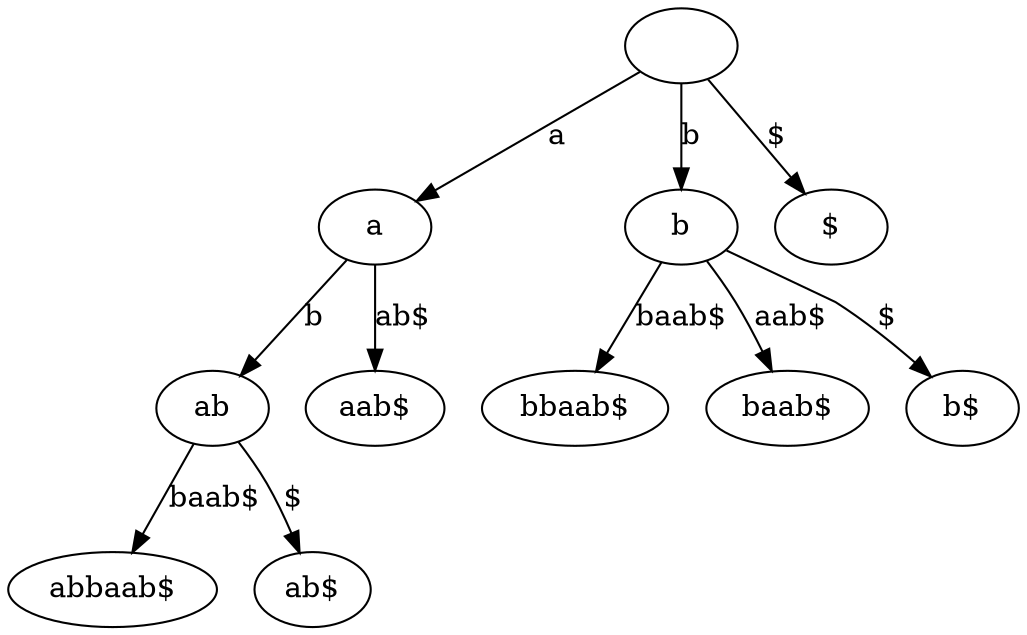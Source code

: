 // Suffix tree
digraph {
	"|" [label=""]
	"a|a" [label=a]
	"b|ab" [label=ab]
	"baab$|abbaab$" [label="abbaab$"]
	"b|ab" -> "baab$|abbaab$" [label="baab$"]
	"$|ab$" [label="ab$"]
	"b|ab" -> "$|ab$" [label="$"]
	"a|a" -> "b|ab" [label=b]
	"ab$|aab$" [label="aab$"]
	"a|a" -> "ab$|aab$" [label="ab$"]
	"|" -> "a|a" [label=a]
	"b|b" [label=b]
	"baab$|bbaab$" [label="bbaab$"]
	"b|b" -> "baab$|bbaab$" [label="baab$"]
	"aab$|baab$" [label="baab$"]
	"b|b" -> "aab$|baab$" [label="aab$"]
	"$|b$" [label="b$"]
	"b|b" -> "$|b$" [label="$"]
	"|" -> "b|b" [label=b]
	"$|$" [label="$"]
	"|" -> "$|$" [label="$"]
}
